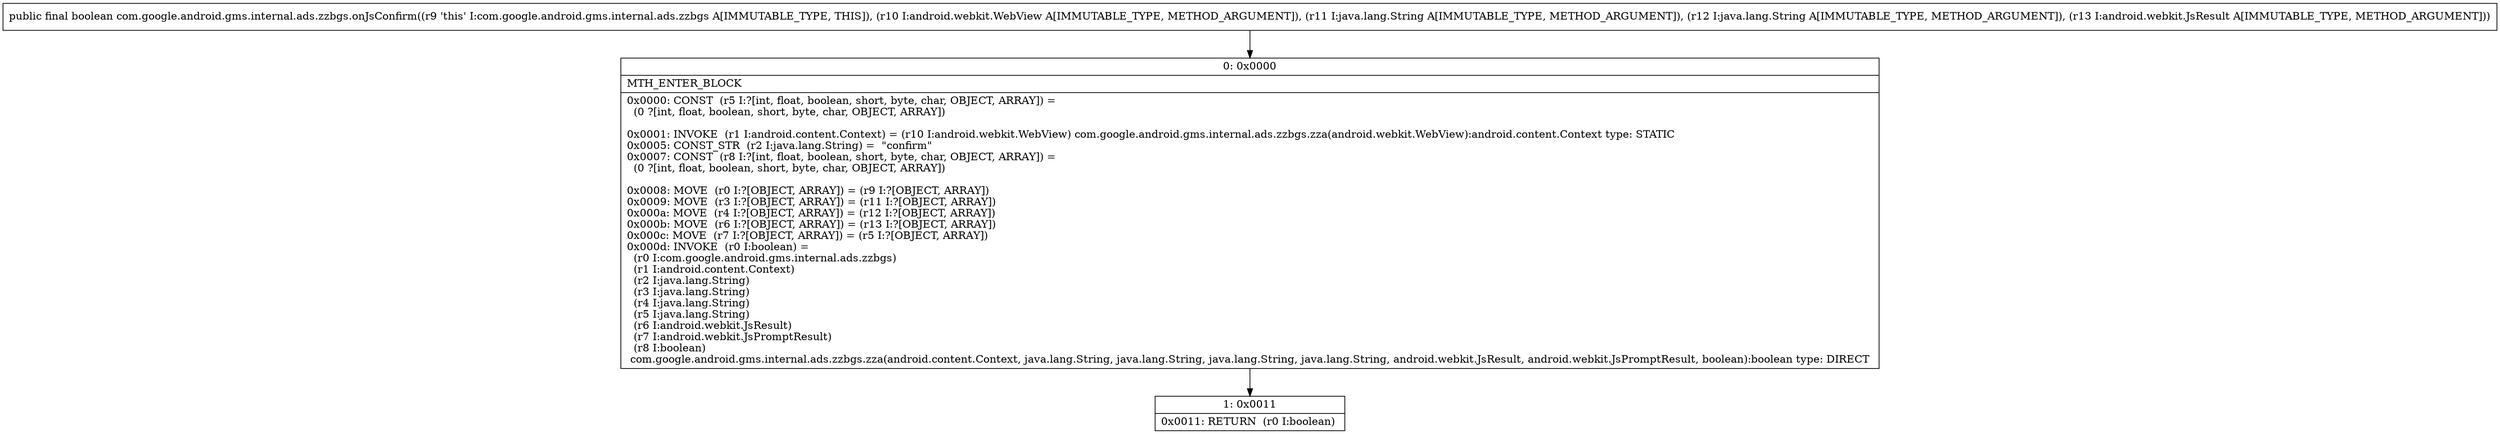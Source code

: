 digraph "CFG forcom.google.android.gms.internal.ads.zzbgs.onJsConfirm(Landroid\/webkit\/WebView;Ljava\/lang\/String;Ljava\/lang\/String;Landroid\/webkit\/JsResult;)Z" {
Node_0 [shape=record,label="{0\:\ 0x0000|MTH_ENTER_BLOCK\l|0x0000: CONST  (r5 I:?[int, float, boolean, short, byte, char, OBJECT, ARRAY]) = \l  (0 ?[int, float, boolean, short, byte, char, OBJECT, ARRAY])\l \l0x0001: INVOKE  (r1 I:android.content.Context) = (r10 I:android.webkit.WebView) com.google.android.gms.internal.ads.zzbgs.zza(android.webkit.WebView):android.content.Context type: STATIC \l0x0005: CONST_STR  (r2 I:java.lang.String) =  \"confirm\" \l0x0007: CONST  (r8 I:?[int, float, boolean, short, byte, char, OBJECT, ARRAY]) = \l  (0 ?[int, float, boolean, short, byte, char, OBJECT, ARRAY])\l \l0x0008: MOVE  (r0 I:?[OBJECT, ARRAY]) = (r9 I:?[OBJECT, ARRAY]) \l0x0009: MOVE  (r3 I:?[OBJECT, ARRAY]) = (r11 I:?[OBJECT, ARRAY]) \l0x000a: MOVE  (r4 I:?[OBJECT, ARRAY]) = (r12 I:?[OBJECT, ARRAY]) \l0x000b: MOVE  (r6 I:?[OBJECT, ARRAY]) = (r13 I:?[OBJECT, ARRAY]) \l0x000c: MOVE  (r7 I:?[OBJECT, ARRAY]) = (r5 I:?[OBJECT, ARRAY]) \l0x000d: INVOKE  (r0 I:boolean) = \l  (r0 I:com.google.android.gms.internal.ads.zzbgs)\l  (r1 I:android.content.Context)\l  (r2 I:java.lang.String)\l  (r3 I:java.lang.String)\l  (r4 I:java.lang.String)\l  (r5 I:java.lang.String)\l  (r6 I:android.webkit.JsResult)\l  (r7 I:android.webkit.JsPromptResult)\l  (r8 I:boolean)\l com.google.android.gms.internal.ads.zzbgs.zza(android.content.Context, java.lang.String, java.lang.String, java.lang.String, java.lang.String, android.webkit.JsResult, android.webkit.JsPromptResult, boolean):boolean type: DIRECT \l}"];
Node_1 [shape=record,label="{1\:\ 0x0011|0x0011: RETURN  (r0 I:boolean) \l}"];
MethodNode[shape=record,label="{public final boolean com.google.android.gms.internal.ads.zzbgs.onJsConfirm((r9 'this' I:com.google.android.gms.internal.ads.zzbgs A[IMMUTABLE_TYPE, THIS]), (r10 I:android.webkit.WebView A[IMMUTABLE_TYPE, METHOD_ARGUMENT]), (r11 I:java.lang.String A[IMMUTABLE_TYPE, METHOD_ARGUMENT]), (r12 I:java.lang.String A[IMMUTABLE_TYPE, METHOD_ARGUMENT]), (r13 I:android.webkit.JsResult A[IMMUTABLE_TYPE, METHOD_ARGUMENT])) }"];
MethodNode -> Node_0;
Node_0 -> Node_1;
}

